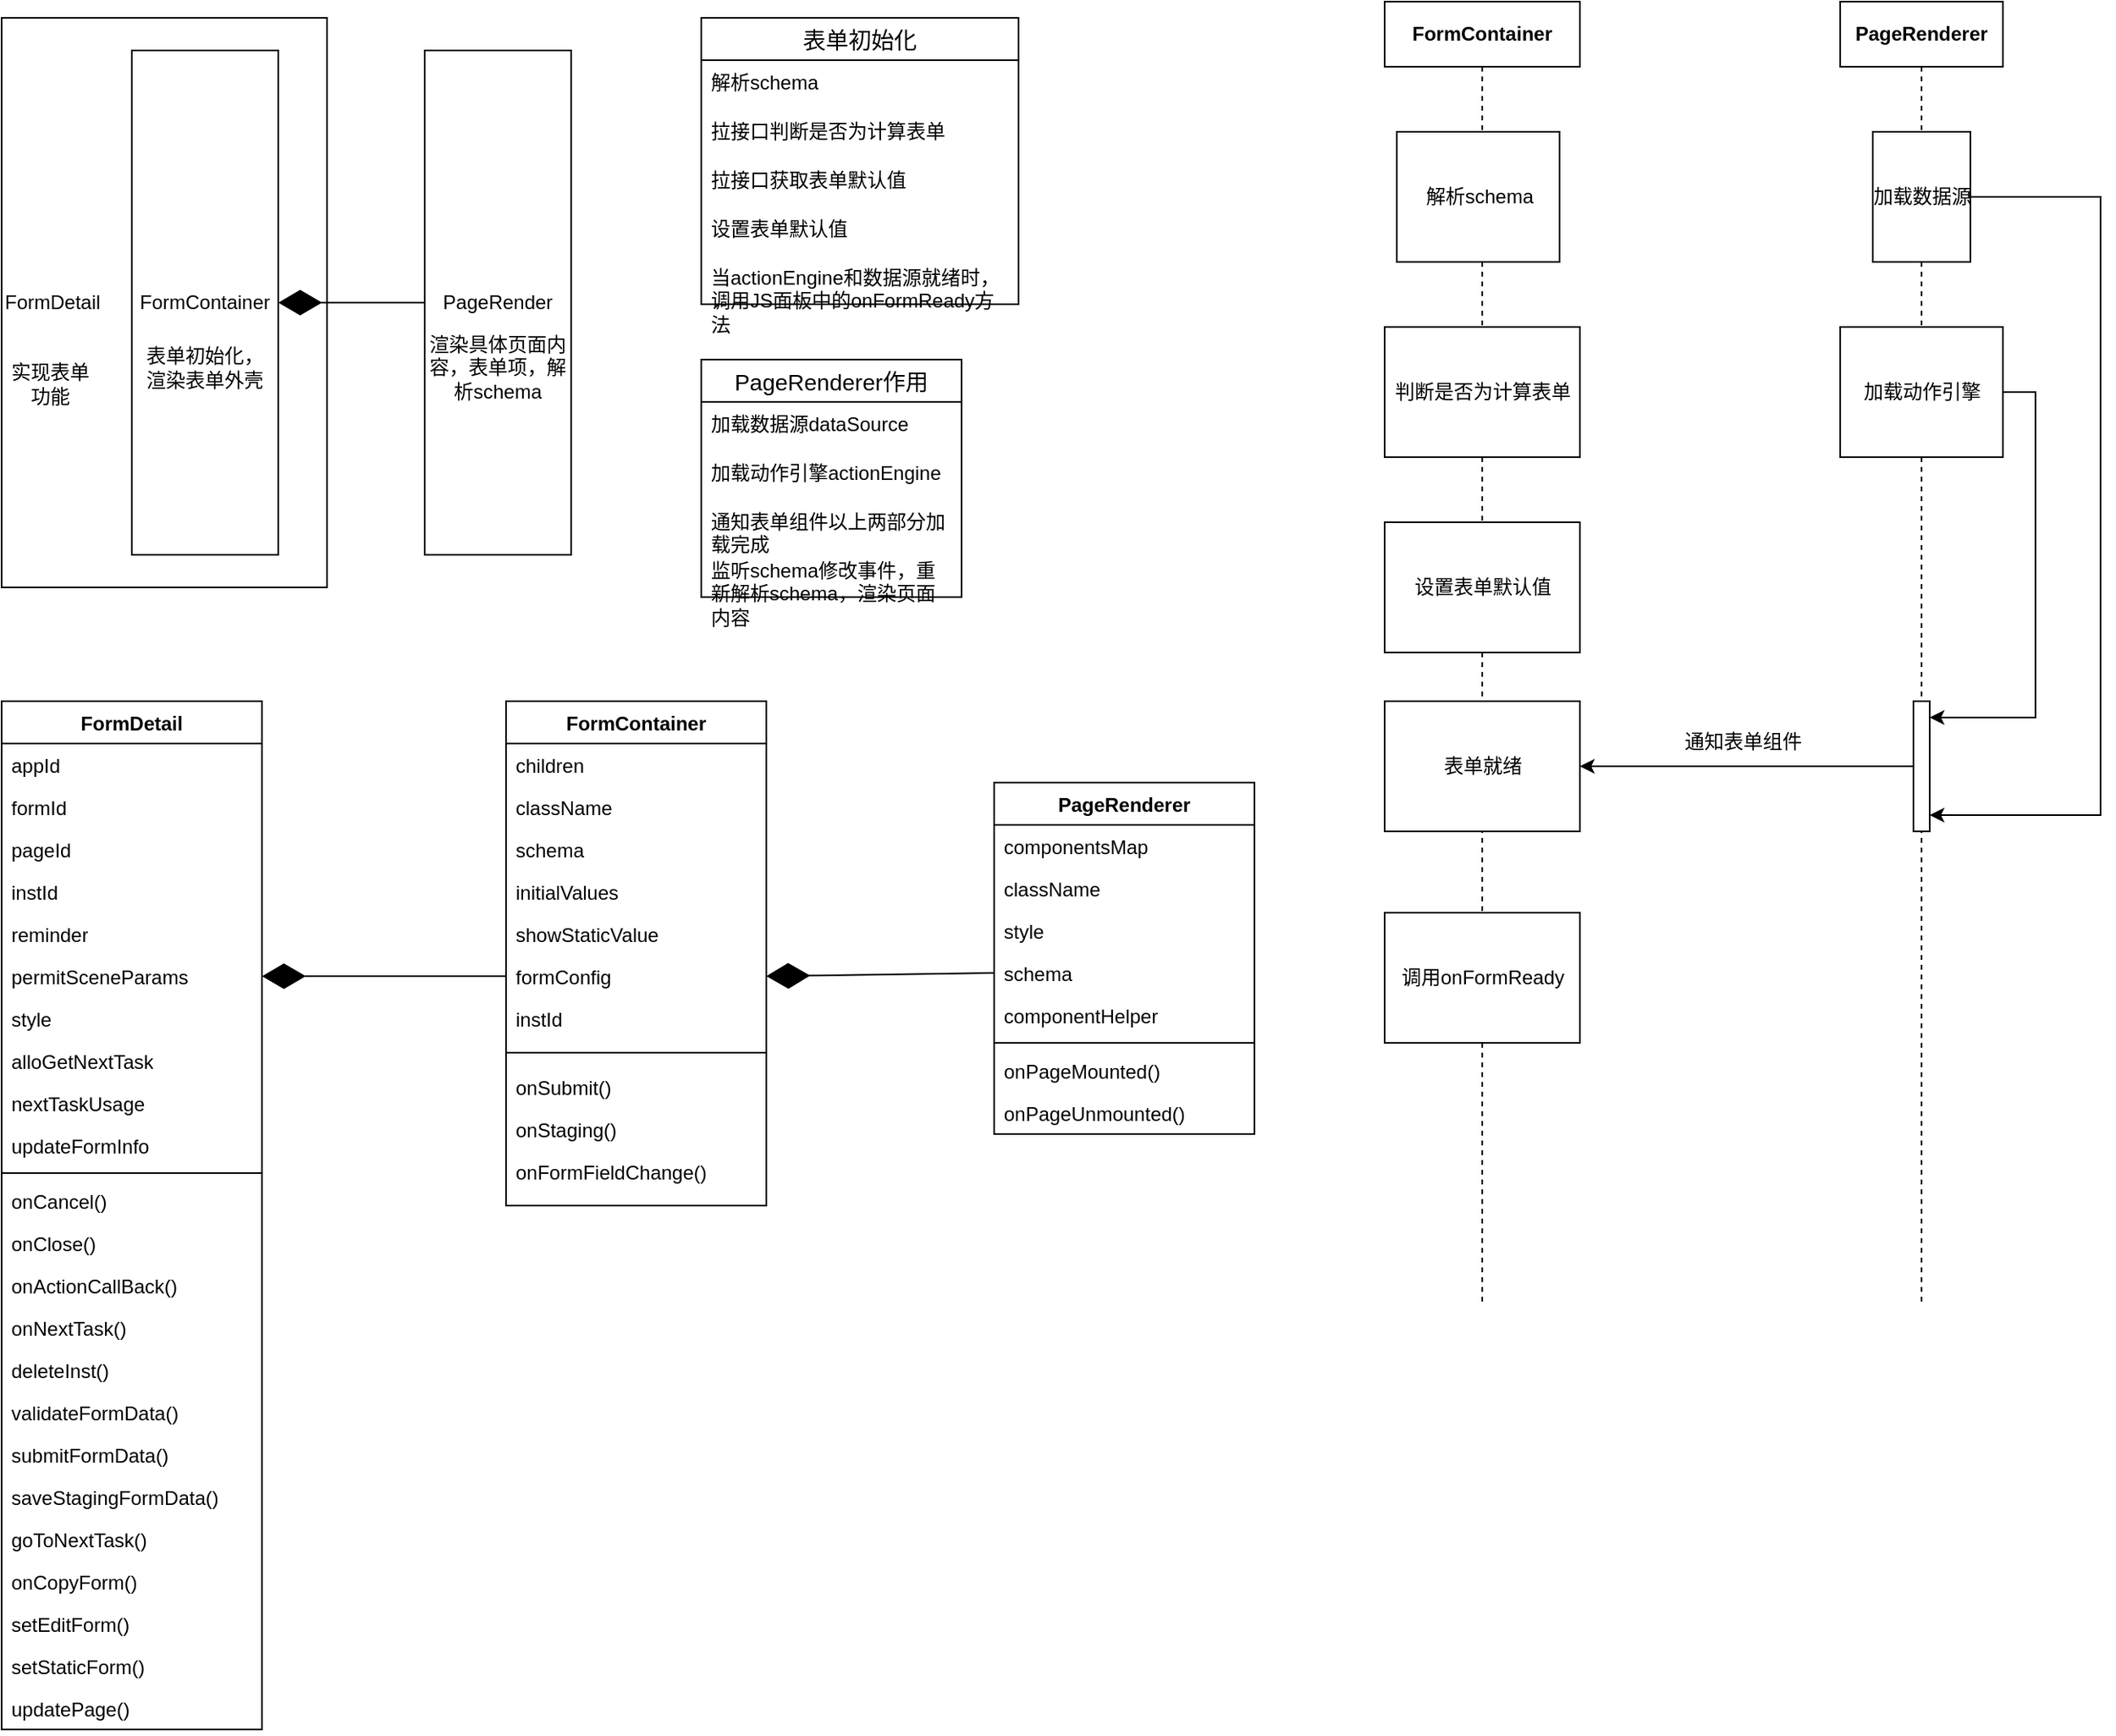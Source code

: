 <mxfile version="24.7.6">
  <diagram name="第 1 页" id="LoVdSpaz20xGBIXguYWv">
    <mxGraphModel dx="713" dy="523" grid="1" gridSize="10" guides="1" tooltips="1" connect="1" arrows="1" fold="1" page="1" pageScale="1" pageWidth="827" pageHeight="1169" math="0" shadow="0">
      <root>
        <mxCell id="0" />
        <mxCell id="1" parent="0" />
        <mxCell id="MTlcmfKueNscHB39uHmk-1" value="FormDetail" style="html=1;whiteSpace=wrap;align=left;" parent="1" vertex="1">
          <mxGeometry x="190" y="250" width="200" height="350" as="geometry" />
        </mxCell>
        <mxCell id="MTlcmfKueNscHB39uHmk-3" value="FormContainer" style="html=1;whiteSpace=wrap;align=center;" parent="1" vertex="1">
          <mxGeometry x="270" y="270" width="90" height="310" as="geometry" />
        </mxCell>
        <mxCell id="MTlcmfKueNscHB39uHmk-4" value="PageRender" style="html=1;whiteSpace=wrap;align=center;" parent="1" vertex="1">
          <mxGeometry x="450" y="270" width="90" height="310" as="geometry" />
        </mxCell>
        <mxCell id="MTlcmfKueNscHB39uHmk-5" value="实现表单功能" style="text;html=1;align=center;verticalAlign=middle;whiteSpace=wrap;rounded=0;" parent="1" vertex="1">
          <mxGeometry x="190" y="460" width="60" height="30" as="geometry" />
        </mxCell>
        <mxCell id="MTlcmfKueNscHB39uHmk-6" value="表单初始化，渲染表单外壳" style="text;html=1;align=center;verticalAlign=middle;whiteSpace=wrap;rounded=0;" parent="1" vertex="1">
          <mxGeometry x="275" y="450" width="80" height="30" as="geometry" />
        </mxCell>
        <mxCell id="MTlcmfKueNscHB39uHmk-7" value="" style="endArrow=diamondThin;endFill=1;endSize=24;html=1;rounded=0;exitX=0;exitY=0.5;exitDx=0;exitDy=0;entryX=1;entryY=0.5;entryDx=0;entryDy=0;" parent="1" source="MTlcmfKueNscHB39uHmk-4" target="MTlcmfKueNscHB39uHmk-3" edge="1">
          <mxGeometry width="160" relative="1" as="geometry">
            <mxPoint x="270" y="860" as="sourcePoint" />
            <mxPoint x="430" y="860" as="targetPoint" />
          </mxGeometry>
        </mxCell>
        <mxCell id="MTlcmfKueNscHB39uHmk-8" value="渲染具体页面内容，表单项，解析schema" style="text;html=1;align=center;verticalAlign=middle;whiteSpace=wrap;rounded=0;" parent="1" vertex="1">
          <mxGeometry x="450" y="450" width="90" height="30" as="geometry" />
        </mxCell>
        <mxCell id="MTlcmfKueNscHB39uHmk-10" value="表单初始化" style="swimlane;fontStyle=0;childLayout=stackLayout;horizontal=1;startSize=26;horizontalStack=0;resizeParent=1;resizeParentMax=0;resizeLast=0;collapsible=1;marginBottom=0;align=center;fontSize=14;fixedWidth=0;resizeHeight=1;" parent="1" vertex="1">
          <mxGeometry x="620" y="250" width="195" height="176" as="geometry">
            <mxRectangle x="195" y="640" width="110" height="30" as="alternateBounds" />
          </mxGeometry>
        </mxCell>
        <mxCell id="MTlcmfKueNscHB39uHmk-11" value="解析schema" style="text;strokeColor=none;fillColor=none;spacingLeft=4;spacingRight=4;overflow=hidden;rotatable=0;points=[[0,0.5],[1,0.5]];portConstraint=eastwest;fontSize=12;whiteSpace=wrap;html=1;" parent="MTlcmfKueNscHB39uHmk-10" vertex="1">
          <mxGeometry y="26" width="195" height="30" as="geometry" />
        </mxCell>
        <mxCell id="MTlcmfKueNscHB39uHmk-12" value="拉接口判断是否为计算表单" style="text;strokeColor=none;fillColor=none;spacingLeft=4;spacingRight=4;overflow=hidden;rotatable=0;points=[[0,0.5],[1,0.5]];portConstraint=eastwest;fontSize=12;whiteSpace=wrap;html=1;" parent="MTlcmfKueNscHB39uHmk-10" vertex="1">
          <mxGeometry y="56" width="195" height="30" as="geometry" />
        </mxCell>
        <mxCell id="MTlcmfKueNscHB39uHmk-13" value="拉接口获取表单默认值" style="text;strokeColor=none;fillColor=none;spacingLeft=4;spacingRight=4;overflow=hidden;rotatable=0;points=[[0,0.5],[1,0.5]];portConstraint=eastwest;fontSize=12;whiteSpace=wrap;html=1;" parent="MTlcmfKueNscHB39uHmk-10" vertex="1">
          <mxGeometry y="86" width="195" height="30" as="geometry" />
        </mxCell>
        <mxCell id="MTlcmfKueNscHB39uHmk-14" value="设置表单默认值" style="text;strokeColor=none;fillColor=none;spacingLeft=4;spacingRight=4;overflow=hidden;rotatable=0;points=[[0,0.5],[1,0.5]];portConstraint=eastwest;fontSize=12;whiteSpace=wrap;html=1;" parent="MTlcmfKueNscHB39uHmk-10" vertex="1">
          <mxGeometry y="116" width="195" height="30" as="geometry" />
        </mxCell>
        <mxCell id="MTlcmfKueNscHB39uHmk-15" value="当actionEngine和数据源就绪时，调用JS面板中的onFormReady方法" style="text;strokeColor=none;fillColor=none;spacingLeft=4;spacingRight=4;overflow=visible;rotatable=0;points=[[0,0.5],[1,0.5]];portConstraint=eastwest;fontSize=12;whiteSpace=wrap;html=1;" parent="MTlcmfKueNscHB39uHmk-10" vertex="1">
          <mxGeometry y="146" width="195" height="30" as="geometry" />
        </mxCell>
        <mxCell id="MTlcmfKueNscHB39uHmk-18" value="PageRenderer作用" style="swimlane;fontStyle=0;childLayout=stackLayout;horizontal=1;startSize=26;horizontalStack=0;resizeParent=1;resizeParentMax=0;resizeLast=0;collapsible=1;marginBottom=0;align=center;fontSize=14;" parent="1" vertex="1">
          <mxGeometry x="620" y="460" width="160" height="146" as="geometry" />
        </mxCell>
        <mxCell id="MTlcmfKueNscHB39uHmk-19" value="加载数据源dataSource" style="text;strokeColor=none;fillColor=none;spacingLeft=4;spacingRight=4;overflow=hidden;rotatable=0;points=[[0,0.5],[1,0.5]];portConstraint=eastwest;fontSize=12;whiteSpace=wrap;html=1;" parent="MTlcmfKueNscHB39uHmk-18" vertex="1">
          <mxGeometry y="26" width="160" height="30" as="geometry" />
        </mxCell>
        <mxCell id="MTlcmfKueNscHB39uHmk-20" value="加载动作引擎actionEngine" style="text;strokeColor=none;fillColor=none;spacingLeft=4;spacingRight=4;overflow=hidden;rotatable=0;points=[[0,0.5],[1,0.5]];portConstraint=eastwest;fontSize=12;whiteSpace=wrap;html=1;" parent="MTlcmfKueNscHB39uHmk-18" vertex="1">
          <mxGeometry y="56" width="160" height="30" as="geometry" />
        </mxCell>
        <mxCell id="MTlcmfKueNscHB39uHmk-21" value="通知表单组件以上两部分加载完成" style="text;strokeColor=none;fillColor=none;spacingLeft=4;spacingRight=4;overflow=hidden;rotatable=0;points=[[0,0.5],[1,0.5]];portConstraint=eastwest;fontSize=12;whiteSpace=wrap;html=1;" parent="MTlcmfKueNscHB39uHmk-18" vertex="1">
          <mxGeometry y="86" width="160" height="30" as="geometry" />
        </mxCell>
        <mxCell id="MTlcmfKueNscHB39uHmk-22" value="监听schema修改事件，重新解析schema，渲染页面内容" style="text;strokeColor=none;fillColor=none;spacingLeft=4;spacingRight=4;overflow=visible;rotatable=0;points=[[0,0.5],[1,0.5]];portConstraint=eastwest;fontSize=12;whiteSpace=wrap;html=1;" parent="MTlcmfKueNscHB39uHmk-18" vertex="1">
          <mxGeometry y="116" width="160" height="30" as="geometry" />
        </mxCell>
        <mxCell id="aeAs8SqdMSBDvHF7y7z5-1" value="FormContainer" style="swimlane;fontStyle=1;align=center;verticalAlign=top;childLayout=stackLayout;horizontal=1;startSize=26;horizontalStack=0;resizeParent=1;resizeLast=0;collapsible=1;marginBottom=0;rounded=0;shadow=0;strokeWidth=1;" parent="1" vertex="1">
          <mxGeometry x="500" y="670" width="160" height="310" as="geometry">
            <mxRectangle x="230" y="140" width="160" height="26" as="alternateBounds" />
          </mxGeometry>
        </mxCell>
        <mxCell id="aeAs8SqdMSBDvHF7y7z5-2" value="children" style="text;align=left;verticalAlign=top;spacingLeft=4;spacingRight=4;overflow=hidden;rotatable=0;points=[[0,0.5],[1,0.5]];portConstraint=eastwest;" parent="aeAs8SqdMSBDvHF7y7z5-1" vertex="1">
          <mxGeometry y="26" width="160" height="26" as="geometry" />
        </mxCell>
        <mxCell id="aeAs8SqdMSBDvHF7y7z5-3" value="className" style="text;align=left;verticalAlign=top;spacingLeft=4;spacingRight=4;overflow=hidden;rotatable=0;points=[[0,0.5],[1,0.5]];portConstraint=eastwest;rounded=0;shadow=0;html=0;" parent="aeAs8SqdMSBDvHF7y7z5-1" vertex="1">
          <mxGeometry y="52" width="160" height="26" as="geometry" />
        </mxCell>
        <mxCell id="aeAs8SqdMSBDvHF7y7z5-4" value="schema" style="text;align=left;verticalAlign=top;spacingLeft=4;spacingRight=4;overflow=hidden;rotatable=0;points=[[0,0.5],[1,0.5]];portConstraint=eastwest;rounded=0;shadow=0;html=0;" parent="aeAs8SqdMSBDvHF7y7z5-1" vertex="1">
          <mxGeometry y="78" width="160" height="26" as="geometry" />
        </mxCell>
        <mxCell id="aeAs8SqdMSBDvHF7y7z5-5" value="initialValues" style="text;align=left;verticalAlign=top;spacingLeft=4;spacingRight=4;overflow=hidden;rotatable=0;points=[[0,0.5],[1,0.5]];portConstraint=eastwest;rounded=0;shadow=0;html=0;" parent="aeAs8SqdMSBDvHF7y7z5-1" vertex="1">
          <mxGeometry y="104" width="160" height="26" as="geometry" />
        </mxCell>
        <mxCell id="aeAs8SqdMSBDvHF7y7z5-6" value="showStaticValue" style="text;align=left;verticalAlign=top;spacingLeft=4;spacingRight=4;overflow=hidden;rotatable=0;points=[[0,0.5],[1,0.5]];portConstraint=eastwest;rounded=0;shadow=0;html=0;" parent="aeAs8SqdMSBDvHF7y7z5-1" vertex="1">
          <mxGeometry y="130" width="160" height="26" as="geometry" />
        </mxCell>
        <mxCell id="aeAs8SqdMSBDvHF7y7z5-7" value="formConfig" style="text;align=left;verticalAlign=top;spacingLeft=4;spacingRight=4;overflow=hidden;rotatable=0;points=[[0,0.5],[1,0.5]];portConstraint=eastwest;rounded=0;shadow=0;html=0;" parent="aeAs8SqdMSBDvHF7y7z5-1" vertex="1">
          <mxGeometry y="156" width="160" height="26" as="geometry" />
        </mxCell>
        <mxCell id="aeAs8SqdMSBDvHF7y7z5-8" value="instId" style="text;align=left;verticalAlign=top;spacingLeft=4;spacingRight=4;overflow=hidden;rotatable=0;points=[[0,0.5],[1,0.5]];portConstraint=eastwest;rounded=0;shadow=0;html=0;" parent="aeAs8SqdMSBDvHF7y7z5-1" vertex="1">
          <mxGeometry y="182" width="160" height="26" as="geometry" />
        </mxCell>
        <mxCell id="aeAs8SqdMSBDvHF7y7z5-9" value="" style="line;html=1;strokeWidth=1;align=left;verticalAlign=middle;spacingTop=-1;spacingLeft=3;spacingRight=3;rotatable=0;labelPosition=right;points=[];portConstraint=eastwest;" parent="aeAs8SqdMSBDvHF7y7z5-1" vertex="1">
          <mxGeometry y="208" width="160" height="16" as="geometry" />
        </mxCell>
        <mxCell id="aeAs8SqdMSBDvHF7y7z5-10" value="onSubmit()" style="text;align=left;verticalAlign=top;spacingLeft=4;spacingRight=4;overflow=hidden;rotatable=0;points=[[0,0.5],[1,0.5]];portConstraint=eastwest;rounded=0;shadow=0;html=0;" parent="aeAs8SqdMSBDvHF7y7z5-1" vertex="1">
          <mxGeometry y="224" width="160" height="26" as="geometry" />
        </mxCell>
        <mxCell id="aeAs8SqdMSBDvHF7y7z5-11" value="onStaging()" style="text;align=left;verticalAlign=top;spacingLeft=4;spacingRight=4;overflow=hidden;rotatable=0;points=[[0,0.5],[1,0.5]];portConstraint=eastwest;rounded=0;shadow=0;html=0;" parent="aeAs8SqdMSBDvHF7y7z5-1" vertex="1">
          <mxGeometry y="250" width="160" height="26" as="geometry" />
        </mxCell>
        <mxCell id="aeAs8SqdMSBDvHF7y7z5-12" value="onFormFieldChange()" style="text;align=left;verticalAlign=top;spacingLeft=4;spacingRight=4;overflow=hidden;rotatable=0;points=[[0,0.5],[1,0.5]];portConstraint=eastwest;rounded=0;shadow=0;html=0;" parent="aeAs8SqdMSBDvHF7y7z5-1" vertex="1">
          <mxGeometry y="276" width="160" height="26" as="geometry" />
        </mxCell>
        <mxCell id="aeAs8SqdMSBDvHF7y7z5-13" value="PageRenderer" style="swimlane;fontStyle=1;align=center;verticalAlign=top;childLayout=stackLayout;horizontal=1;startSize=26;horizontalStack=0;resizeParent=1;resizeParentMax=0;resizeLast=0;collapsible=1;marginBottom=0;whiteSpace=wrap;html=1;" parent="1" vertex="1">
          <mxGeometry x="800" y="720" width="160" height="216" as="geometry" />
        </mxCell>
        <mxCell id="aeAs8SqdMSBDvHF7y7z5-14" value="componentsMap" style="text;strokeColor=none;fillColor=none;align=left;verticalAlign=top;spacingLeft=4;spacingRight=4;overflow=hidden;rotatable=0;points=[[0,0.5],[1,0.5]];portConstraint=eastwest;whiteSpace=wrap;html=1;" parent="aeAs8SqdMSBDvHF7y7z5-13" vertex="1">
          <mxGeometry y="26" width="160" height="26" as="geometry" />
        </mxCell>
        <mxCell id="aeAs8SqdMSBDvHF7y7z5-15" value="className" style="text;strokeColor=none;fillColor=none;align=left;verticalAlign=top;spacingLeft=4;spacingRight=4;overflow=hidden;rotatable=0;points=[[0,0.5],[1,0.5]];portConstraint=eastwest;whiteSpace=wrap;html=1;" parent="aeAs8SqdMSBDvHF7y7z5-13" vertex="1">
          <mxGeometry y="52" width="160" height="26" as="geometry" />
        </mxCell>
        <mxCell id="aeAs8SqdMSBDvHF7y7z5-16" value="style" style="text;strokeColor=none;fillColor=none;align=left;verticalAlign=top;spacingLeft=4;spacingRight=4;overflow=hidden;rotatable=0;points=[[0,0.5],[1,0.5]];portConstraint=eastwest;whiteSpace=wrap;html=1;" parent="aeAs8SqdMSBDvHF7y7z5-13" vertex="1">
          <mxGeometry y="78" width="160" height="26" as="geometry" />
        </mxCell>
        <mxCell id="aeAs8SqdMSBDvHF7y7z5-17" value="schema" style="text;strokeColor=none;fillColor=none;align=left;verticalAlign=top;spacingLeft=4;spacingRight=4;overflow=hidden;rotatable=0;points=[[0,0.5],[1,0.5]];portConstraint=eastwest;whiteSpace=wrap;html=1;" parent="aeAs8SqdMSBDvHF7y7z5-13" vertex="1">
          <mxGeometry y="104" width="160" height="26" as="geometry" />
        </mxCell>
        <mxCell id="aeAs8SqdMSBDvHF7y7z5-18" value="componentHelper" style="text;strokeColor=none;fillColor=none;align=left;verticalAlign=top;spacingLeft=4;spacingRight=4;overflow=hidden;rotatable=0;points=[[0,0.5],[1,0.5]];portConstraint=eastwest;whiteSpace=wrap;html=1;" parent="aeAs8SqdMSBDvHF7y7z5-13" vertex="1">
          <mxGeometry y="130" width="160" height="26" as="geometry" />
        </mxCell>
        <mxCell id="aeAs8SqdMSBDvHF7y7z5-19" value="" style="line;strokeWidth=1;fillColor=none;align=left;verticalAlign=middle;spacingTop=-1;spacingLeft=3;spacingRight=3;rotatable=0;labelPosition=right;points=[];portConstraint=eastwest;strokeColor=inherit;" parent="aeAs8SqdMSBDvHF7y7z5-13" vertex="1">
          <mxGeometry y="156" width="160" height="8" as="geometry" />
        </mxCell>
        <mxCell id="aeAs8SqdMSBDvHF7y7z5-20" value="onPageMounted()" style="text;strokeColor=none;fillColor=none;align=left;verticalAlign=top;spacingLeft=4;spacingRight=4;overflow=hidden;rotatable=0;points=[[0,0.5],[1,0.5]];portConstraint=eastwest;whiteSpace=wrap;html=1;" parent="aeAs8SqdMSBDvHF7y7z5-13" vertex="1">
          <mxGeometry y="164" width="160" height="26" as="geometry" />
        </mxCell>
        <mxCell id="aeAs8SqdMSBDvHF7y7z5-21" value="onPageUnmounted()" style="text;strokeColor=none;fillColor=none;align=left;verticalAlign=top;spacingLeft=4;spacingRight=4;overflow=hidden;rotatable=0;points=[[0,0.5],[1,0.5]];portConstraint=eastwest;whiteSpace=wrap;html=1;" parent="aeAs8SqdMSBDvHF7y7z5-13" vertex="1">
          <mxGeometry y="190" width="160" height="26" as="geometry" />
        </mxCell>
        <mxCell id="aeAs8SqdMSBDvHF7y7z5-22" value="" style="endArrow=diamondThin;endFill=1;endSize=24;html=1;rounded=0;entryX=1;entryY=0.5;entryDx=0;entryDy=0;exitX=0;exitY=0.5;exitDx=0;exitDy=0;" parent="1" source="aeAs8SqdMSBDvHF7y7z5-17" target="aeAs8SqdMSBDvHF7y7z5-7" edge="1">
          <mxGeometry width="160" relative="1" as="geometry">
            <mxPoint x="769" y="813" as="sourcePoint" />
            <mxPoint x="830" y="1020" as="targetPoint" />
          </mxGeometry>
        </mxCell>
        <mxCell id="aeAs8SqdMSBDvHF7y7z5-23" value="FormDetail" style="swimlane;fontStyle=1;align=center;verticalAlign=top;childLayout=stackLayout;horizontal=1;startSize=26;horizontalStack=0;resizeParent=1;resizeParentMax=0;resizeLast=0;collapsible=1;marginBottom=0;whiteSpace=wrap;html=1;" parent="1" vertex="1">
          <mxGeometry x="190" y="670" width="160" height="632" as="geometry" />
        </mxCell>
        <mxCell id="aeAs8SqdMSBDvHF7y7z5-24" value="appId" style="text;strokeColor=none;fillColor=none;align=left;verticalAlign=top;spacingLeft=4;spacingRight=4;overflow=hidden;rotatable=0;points=[[0,0.5],[1,0.5]];portConstraint=eastwest;whiteSpace=wrap;html=1;" parent="aeAs8SqdMSBDvHF7y7z5-23" vertex="1">
          <mxGeometry y="26" width="160" height="26" as="geometry" />
        </mxCell>
        <mxCell id="aeAs8SqdMSBDvHF7y7z5-25" value="formId" style="text;strokeColor=none;fillColor=none;align=left;verticalAlign=top;spacingLeft=4;spacingRight=4;overflow=hidden;rotatable=0;points=[[0,0.5],[1,0.5]];portConstraint=eastwest;whiteSpace=wrap;html=1;" parent="aeAs8SqdMSBDvHF7y7z5-23" vertex="1">
          <mxGeometry y="52" width="160" height="26" as="geometry" />
        </mxCell>
        <mxCell id="aeAs8SqdMSBDvHF7y7z5-26" value="pageId" style="text;strokeColor=none;fillColor=none;align=left;verticalAlign=top;spacingLeft=4;spacingRight=4;overflow=hidden;rotatable=0;points=[[0,0.5],[1,0.5]];portConstraint=eastwest;whiteSpace=wrap;html=1;" parent="aeAs8SqdMSBDvHF7y7z5-23" vertex="1">
          <mxGeometry y="78" width="160" height="26" as="geometry" />
        </mxCell>
        <mxCell id="aeAs8SqdMSBDvHF7y7z5-27" value="instId" style="text;strokeColor=none;fillColor=none;align=left;verticalAlign=top;spacingLeft=4;spacingRight=4;overflow=hidden;rotatable=0;points=[[0,0.5],[1,0.5]];portConstraint=eastwest;whiteSpace=wrap;html=1;" parent="aeAs8SqdMSBDvHF7y7z5-23" vertex="1">
          <mxGeometry y="104" width="160" height="26" as="geometry" />
        </mxCell>
        <mxCell id="aeAs8SqdMSBDvHF7y7z5-28" value="reminder" style="text;strokeColor=none;fillColor=none;align=left;verticalAlign=top;spacingLeft=4;spacingRight=4;overflow=hidden;rotatable=0;points=[[0,0.5],[1,0.5]];portConstraint=eastwest;whiteSpace=wrap;html=1;" parent="aeAs8SqdMSBDvHF7y7z5-23" vertex="1">
          <mxGeometry y="130" width="160" height="26" as="geometry" />
        </mxCell>
        <mxCell id="aeAs8SqdMSBDvHF7y7z5-29" value="permitSceneParams" style="text;strokeColor=none;fillColor=none;align=left;verticalAlign=top;spacingLeft=4;spacingRight=4;overflow=hidden;rotatable=0;points=[[0,0.5],[1,0.5]];portConstraint=eastwest;whiteSpace=wrap;html=1;" parent="aeAs8SqdMSBDvHF7y7z5-23" vertex="1">
          <mxGeometry y="156" width="160" height="26" as="geometry" />
        </mxCell>
        <mxCell id="aeAs8SqdMSBDvHF7y7z5-30" value="style" style="text;strokeColor=none;fillColor=none;align=left;verticalAlign=top;spacingLeft=4;spacingRight=4;overflow=hidden;rotatable=0;points=[[0,0.5],[1,0.5]];portConstraint=eastwest;whiteSpace=wrap;html=1;" parent="aeAs8SqdMSBDvHF7y7z5-23" vertex="1">
          <mxGeometry y="182" width="160" height="26" as="geometry" />
        </mxCell>
        <mxCell id="aeAs8SqdMSBDvHF7y7z5-31" value="alloGetNextTask" style="text;strokeColor=none;fillColor=none;align=left;verticalAlign=top;spacingLeft=4;spacingRight=4;overflow=hidden;rotatable=0;points=[[0,0.5],[1,0.5]];portConstraint=eastwest;whiteSpace=wrap;html=1;" parent="aeAs8SqdMSBDvHF7y7z5-23" vertex="1">
          <mxGeometry y="208" width="160" height="26" as="geometry" />
        </mxCell>
        <mxCell id="aeAs8SqdMSBDvHF7y7z5-32" value="nextTaskUsage" style="text;strokeColor=none;fillColor=none;align=left;verticalAlign=top;spacingLeft=4;spacingRight=4;overflow=hidden;rotatable=0;points=[[0,0.5],[1,0.5]];portConstraint=eastwest;whiteSpace=wrap;html=1;" parent="aeAs8SqdMSBDvHF7y7z5-23" vertex="1">
          <mxGeometry y="234" width="160" height="26" as="geometry" />
        </mxCell>
        <mxCell id="aeAs8SqdMSBDvHF7y7z5-33" value="updateFormInfo" style="text;strokeColor=none;fillColor=none;align=left;verticalAlign=top;spacingLeft=4;spacingRight=4;overflow=hidden;rotatable=0;points=[[0,0.5],[1,0.5]];portConstraint=eastwest;whiteSpace=wrap;html=1;" parent="aeAs8SqdMSBDvHF7y7z5-23" vertex="1">
          <mxGeometry y="260" width="160" height="26" as="geometry" />
        </mxCell>
        <mxCell id="aeAs8SqdMSBDvHF7y7z5-34" value="" style="line;strokeWidth=1;fillColor=none;align=left;verticalAlign=middle;spacingTop=-1;spacingLeft=3;spacingRight=3;rotatable=0;labelPosition=right;points=[];portConstraint=eastwest;strokeColor=inherit;" parent="aeAs8SqdMSBDvHF7y7z5-23" vertex="1">
          <mxGeometry y="286" width="160" height="8" as="geometry" />
        </mxCell>
        <mxCell id="aeAs8SqdMSBDvHF7y7z5-35" value="onCancel()" style="text;strokeColor=none;fillColor=none;align=left;verticalAlign=top;spacingLeft=4;spacingRight=4;overflow=hidden;rotatable=0;points=[[0,0.5],[1,0.5]];portConstraint=eastwest;whiteSpace=wrap;html=1;" parent="aeAs8SqdMSBDvHF7y7z5-23" vertex="1">
          <mxGeometry y="294" width="160" height="26" as="geometry" />
        </mxCell>
        <mxCell id="aeAs8SqdMSBDvHF7y7z5-36" value="onClose()" style="text;strokeColor=none;fillColor=none;align=left;verticalAlign=top;spacingLeft=4;spacingRight=4;overflow=hidden;rotatable=0;points=[[0,0.5],[1,0.5]];portConstraint=eastwest;whiteSpace=wrap;html=1;" parent="aeAs8SqdMSBDvHF7y7z5-23" vertex="1">
          <mxGeometry y="320" width="160" height="26" as="geometry" />
        </mxCell>
        <mxCell id="aeAs8SqdMSBDvHF7y7z5-37" value="onActionCallBack()" style="text;strokeColor=none;fillColor=none;align=left;verticalAlign=top;spacingLeft=4;spacingRight=4;overflow=hidden;rotatable=0;points=[[0,0.5],[1,0.5]];portConstraint=eastwest;whiteSpace=wrap;html=1;" parent="aeAs8SqdMSBDvHF7y7z5-23" vertex="1">
          <mxGeometry y="346" width="160" height="26" as="geometry" />
        </mxCell>
        <mxCell id="aeAs8SqdMSBDvHF7y7z5-38" value="onNextTask()" style="text;strokeColor=none;fillColor=none;align=left;verticalAlign=top;spacingLeft=4;spacingRight=4;overflow=hidden;rotatable=0;points=[[0,0.5],[1,0.5]];portConstraint=eastwest;whiteSpace=wrap;html=1;" parent="aeAs8SqdMSBDvHF7y7z5-23" vertex="1">
          <mxGeometry y="372" width="160" height="26" as="geometry" />
        </mxCell>
        <mxCell id="aeAs8SqdMSBDvHF7y7z5-39" value="deleteInst()" style="text;strokeColor=none;fillColor=none;align=left;verticalAlign=top;spacingLeft=4;spacingRight=4;overflow=hidden;rotatable=0;points=[[0,0.5],[1,0.5]];portConstraint=eastwest;whiteSpace=wrap;html=1;" parent="aeAs8SqdMSBDvHF7y7z5-23" vertex="1">
          <mxGeometry y="398" width="160" height="26" as="geometry" />
        </mxCell>
        <mxCell id="aeAs8SqdMSBDvHF7y7z5-40" value="validateFormData()" style="text;strokeColor=none;fillColor=none;align=left;verticalAlign=top;spacingLeft=4;spacingRight=4;overflow=hidden;rotatable=0;points=[[0,0.5],[1,0.5]];portConstraint=eastwest;whiteSpace=wrap;html=1;" parent="aeAs8SqdMSBDvHF7y7z5-23" vertex="1">
          <mxGeometry y="424" width="160" height="26" as="geometry" />
        </mxCell>
        <mxCell id="aeAs8SqdMSBDvHF7y7z5-41" value="submitFormData()" style="text;strokeColor=none;fillColor=none;align=left;verticalAlign=top;spacingLeft=4;spacingRight=4;overflow=hidden;rotatable=0;points=[[0,0.5],[1,0.5]];portConstraint=eastwest;whiteSpace=wrap;html=1;" parent="aeAs8SqdMSBDvHF7y7z5-23" vertex="1">
          <mxGeometry y="450" width="160" height="26" as="geometry" />
        </mxCell>
        <mxCell id="aeAs8SqdMSBDvHF7y7z5-42" value="saveStagingFormData()" style="text;strokeColor=none;fillColor=none;align=left;verticalAlign=top;spacingLeft=4;spacingRight=4;overflow=hidden;rotatable=0;points=[[0,0.5],[1,0.5]];portConstraint=eastwest;whiteSpace=wrap;html=1;" parent="aeAs8SqdMSBDvHF7y7z5-23" vertex="1">
          <mxGeometry y="476" width="160" height="26" as="geometry" />
        </mxCell>
        <mxCell id="aeAs8SqdMSBDvHF7y7z5-43" value="goToNextTask()" style="text;strokeColor=none;fillColor=none;align=left;verticalAlign=top;spacingLeft=4;spacingRight=4;overflow=hidden;rotatable=0;points=[[0,0.5],[1,0.5]];portConstraint=eastwest;whiteSpace=wrap;html=1;" parent="aeAs8SqdMSBDvHF7y7z5-23" vertex="1">
          <mxGeometry y="502" width="160" height="26" as="geometry" />
        </mxCell>
        <mxCell id="aeAs8SqdMSBDvHF7y7z5-44" value="onCopyForm()" style="text;strokeColor=none;fillColor=none;align=left;verticalAlign=top;spacingLeft=4;spacingRight=4;overflow=hidden;rotatable=0;points=[[0,0.5],[1,0.5]];portConstraint=eastwest;whiteSpace=wrap;html=1;" parent="aeAs8SqdMSBDvHF7y7z5-23" vertex="1">
          <mxGeometry y="528" width="160" height="26" as="geometry" />
        </mxCell>
        <mxCell id="aeAs8SqdMSBDvHF7y7z5-45" value="setEditForm()" style="text;strokeColor=none;fillColor=none;align=left;verticalAlign=top;spacingLeft=4;spacingRight=4;overflow=hidden;rotatable=0;points=[[0,0.5],[1,0.5]];portConstraint=eastwest;whiteSpace=wrap;html=1;" parent="aeAs8SqdMSBDvHF7y7z5-23" vertex="1">
          <mxGeometry y="554" width="160" height="26" as="geometry" />
        </mxCell>
        <mxCell id="aeAs8SqdMSBDvHF7y7z5-46" value="setStaticForm()" style="text;strokeColor=none;fillColor=none;align=left;verticalAlign=top;spacingLeft=4;spacingRight=4;overflow=hidden;rotatable=0;points=[[0,0.5],[1,0.5]];portConstraint=eastwest;whiteSpace=wrap;html=1;" parent="aeAs8SqdMSBDvHF7y7z5-23" vertex="1">
          <mxGeometry y="580" width="160" height="26" as="geometry" />
        </mxCell>
        <mxCell id="aeAs8SqdMSBDvHF7y7z5-47" value="updatePage()" style="text;strokeColor=none;fillColor=none;align=left;verticalAlign=top;spacingLeft=4;spacingRight=4;overflow=hidden;rotatable=0;points=[[0,0.5],[1,0.5]];portConstraint=eastwest;whiteSpace=wrap;html=1;" parent="aeAs8SqdMSBDvHF7y7z5-23" vertex="1">
          <mxGeometry y="606" width="160" height="26" as="geometry" />
        </mxCell>
        <mxCell id="aeAs8SqdMSBDvHF7y7z5-48" value="" style="endArrow=diamondThin;endFill=1;endSize=24;html=1;rounded=0;entryX=1;entryY=0.5;entryDx=0;entryDy=0;exitX=0;exitY=0.5;exitDx=0;exitDy=0;" parent="1" source="aeAs8SqdMSBDvHF7y7z5-7" target="aeAs8SqdMSBDvHF7y7z5-29" edge="1">
          <mxGeometry width="160" relative="1" as="geometry">
            <mxPoint x="390" y="1040" as="sourcePoint" />
            <mxPoint x="550" y="1040" as="targetPoint" />
          </mxGeometry>
        </mxCell>
        <mxCell id="bCVCQJ4ItA6XDc_331jL-8" value="&lt;span style=&quot;font-weight: 700; text-wrap: nowrap;&quot;&gt;FormContainer&lt;/span&gt;" style="shape=umlLifeline;perimeter=lifelinePerimeter;whiteSpace=wrap;html=1;container=1;dropTarget=0;collapsible=0;recursiveResize=0;outlineConnect=0;portConstraint=eastwest;newEdgeStyle={&quot;curved&quot;:0,&quot;rounded&quot;:0};" vertex="1" parent="1">
          <mxGeometry x="1040" y="240" width="120" height="800" as="geometry" />
        </mxCell>
        <mxCell id="bCVCQJ4ItA6XDc_331jL-10" value="解析schema" style="html=1;points=[[0,0,0,0,5],[0,1,0,0,-5],[1,0,0,0,5],[1,1,0,0,-5]];perimeter=orthogonalPerimeter;outlineConnect=0;targetShapes=umlLifeline;portConstraint=eastwest;newEdgeStyle={&quot;curved&quot;:0,&quot;rounded&quot;:0};" vertex="1" parent="bCVCQJ4ItA6XDc_331jL-8">
          <mxGeometry x="7.5" y="80" width="100" height="80" as="geometry" />
        </mxCell>
        <mxCell id="bCVCQJ4ItA6XDc_331jL-12" value="判断是否为计算表单" style="html=1;points=[[0,0,0,0,5],[0,1,0,0,-5],[1,0,0,0,5],[1,1,0,0,-5]];perimeter=orthogonalPerimeter;outlineConnect=0;targetShapes=umlLifeline;portConstraint=eastwest;newEdgeStyle={&quot;curved&quot;:0,&quot;rounded&quot;:0};" vertex="1" parent="bCVCQJ4ItA6XDc_331jL-8">
          <mxGeometry y="200" width="120" height="80" as="geometry" />
        </mxCell>
        <mxCell id="bCVCQJ4ItA6XDc_331jL-13" value="设置表单默认值" style="html=1;points=[[0,0,0,0,5],[0,1,0,0,-5],[1,0,0,0,5],[1,1,0,0,-5]];perimeter=orthogonalPerimeter;outlineConnect=0;targetShapes=umlLifeline;portConstraint=eastwest;newEdgeStyle={&quot;curved&quot;:0,&quot;rounded&quot;:0};" vertex="1" parent="bCVCQJ4ItA6XDc_331jL-8">
          <mxGeometry y="320" width="120" height="80" as="geometry" />
        </mxCell>
        <mxCell id="bCVCQJ4ItA6XDc_331jL-18" value="表单就绪" style="html=1;points=[[0,0,0,0,5],[0,1,0,0,-5],[1,0,0,0,5],[1,1,0,0,-5]];perimeter=orthogonalPerimeter;outlineConnect=0;targetShapes=umlLifeline;portConstraint=eastwest;newEdgeStyle={&quot;curved&quot;:0,&quot;rounded&quot;:0};" vertex="1" parent="bCVCQJ4ItA6XDc_331jL-8">
          <mxGeometry y="430" width="120" height="80" as="geometry" />
        </mxCell>
        <mxCell id="bCVCQJ4ItA6XDc_331jL-22" value="调用onFormReady" style="html=1;points=[[0,0,0,0,5],[0,1,0,0,-5],[1,0,0,0,5],[1,1,0,0,-5]];perimeter=orthogonalPerimeter;outlineConnect=0;targetShapes=umlLifeline;portConstraint=eastwest;newEdgeStyle={&quot;curved&quot;:0,&quot;rounded&quot;:0};" vertex="1" parent="bCVCQJ4ItA6XDc_331jL-8">
          <mxGeometry y="560" width="120" height="80" as="geometry" />
        </mxCell>
        <mxCell id="bCVCQJ4ItA6XDc_331jL-9" value="&lt;span style=&quot;font-weight: 700;&quot;&gt;PageRenderer&lt;/span&gt;" style="shape=umlLifeline;perimeter=lifelinePerimeter;whiteSpace=wrap;html=1;container=1;dropTarget=0;collapsible=0;recursiveResize=0;outlineConnect=0;portConstraint=eastwest;newEdgeStyle={&quot;curved&quot;:0,&quot;rounded&quot;:0};" vertex="1" parent="1">
          <mxGeometry x="1320" y="240" width="100" height="800" as="geometry" />
        </mxCell>
        <mxCell id="bCVCQJ4ItA6XDc_331jL-21" style="edgeStyle=orthogonalEdgeStyle;rounded=0;orthogonalLoop=1;jettySize=auto;html=1;curved=0;" edge="1" parent="bCVCQJ4ItA6XDc_331jL-9" source="bCVCQJ4ItA6XDc_331jL-11" target="bCVCQJ4ItA6XDc_331jL-16">
          <mxGeometry relative="1" as="geometry">
            <mxPoint x="160" y="500" as="targetPoint" />
            <Array as="points">
              <mxPoint x="160" y="120" />
              <mxPoint x="160" y="500" />
            </Array>
          </mxGeometry>
        </mxCell>
        <mxCell id="bCVCQJ4ItA6XDc_331jL-11" value="加载数据源" style="html=1;points=[[0,0,0,0,5],[0,1,0,0,-5],[1,0,0,0,5],[1,1,0,0,-5]];perimeter=orthogonalPerimeter;outlineConnect=0;targetShapes=umlLifeline;portConstraint=eastwest;newEdgeStyle={&quot;curved&quot;:0,&quot;rounded&quot;:0};" vertex="1" parent="bCVCQJ4ItA6XDc_331jL-9">
          <mxGeometry x="20" y="80" width="60" height="80" as="geometry" />
        </mxCell>
        <mxCell id="bCVCQJ4ItA6XDc_331jL-14" value="加载动作引擎" style="html=1;points=[[0,0,0,0,5],[0,1,0,0,-5],[1,0,0,0,5],[1,1,0,0,-5]];perimeter=orthogonalPerimeter;outlineConnect=0;targetShapes=umlLifeline;portConstraint=eastwest;newEdgeStyle={&quot;curved&quot;:0,&quot;rounded&quot;:0};" vertex="1" parent="bCVCQJ4ItA6XDc_331jL-9">
          <mxGeometry y="200" width="100" height="80" as="geometry" />
        </mxCell>
        <mxCell id="bCVCQJ4ItA6XDc_331jL-16" value="" style="html=1;points=[[0,0,0,0,5],[0,1,0,0,-5],[1,0,0,0,5],[1,1,0,0,-5]];perimeter=orthogonalPerimeter;outlineConnect=0;targetShapes=umlLifeline;portConstraint=eastwest;newEdgeStyle={&quot;curved&quot;:0,&quot;rounded&quot;:0};" vertex="1" parent="bCVCQJ4ItA6XDc_331jL-9">
          <mxGeometry x="45" y="430" width="10" height="80" as="geometry" />
        </mxCell>
        <mxCell id="bCVCQJ4ItA6XDc_331jL-17" style="edgeStyle=orthogonalEdgeStyle;rounded=0;orthogonalLoop=1;jettySize=auto;html=1;curved=0;" edge="1" parent="bCVCQJ4ItA6XDc_331jL-9" source="bCVCQJ4ItA6XDc_331jL-14">
          <mxGeometry relative="1" as="geometry">
            <mxPoint x="55" y="440" as="targetPoint" />
            <Array as="points">
              <mxPoint x="120" y="240" />
              <mxPoint x="120" y="440" />
              <mxPoint x="55" y="440" />
            </Array>
          </mxGeometry>
        </mxCell>
        <mxCell id="bCVCQJ4ItA6XDc_331jL-19" style="edgeStyle=orthogonalEdgeStyle;rounded=0;orthogonalLoop=1;jettySize=auto;html=1;curved=0;" edge="1" parent="1" source="bCVCQJ4ItA6XDc_331jL-16" target="bCVCQJ4ItA6XDc_331jL-18">
          <mxGeometry relative="1" as="geometry" />
        </mxCell>
        <mxCell id="bCVCQJ4ItA6XDc_331jL-23" value="通知表单组件" style="text;html=1;align=center;verticalAlign=middle;resizable=0;points=[];autosize=1;strokeColor=none;fillColor=none;" vertex="1" parent="1">
          <mxGeometry x="1210" y="680" width="100" height="30" as="geometry" />
        </mxCell>
      </root>
    </mxGraphModel>
  </diagram>
</mxfile>
